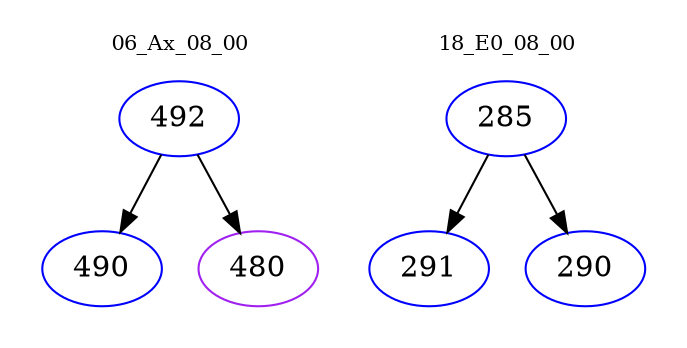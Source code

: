 digraph{
subgraph cluster_0 {
color = white
label = "06_Ax_08_00";
fontsize=10;
T0_492 [label="492", color="blue"]
T0_492 -> T0_490 [color="black"]
T0_490 [label="490", color="blue"]
T0_492 -> T0_480 [color="black"]
T0_480 [label="480", color="purple"]
}
subgraph cluster_1 {
color = white
label = "18_E0_08_00";
fontsize=10;
T1_285 [label="285", color="blue"]
T1_285 -> T1_291 [color="black"]
T1_291 [label="291", color="blue"]
T1_285 -> T1_290 [color="black"]
T1_290 [label="290", color="blue"]
}
}
